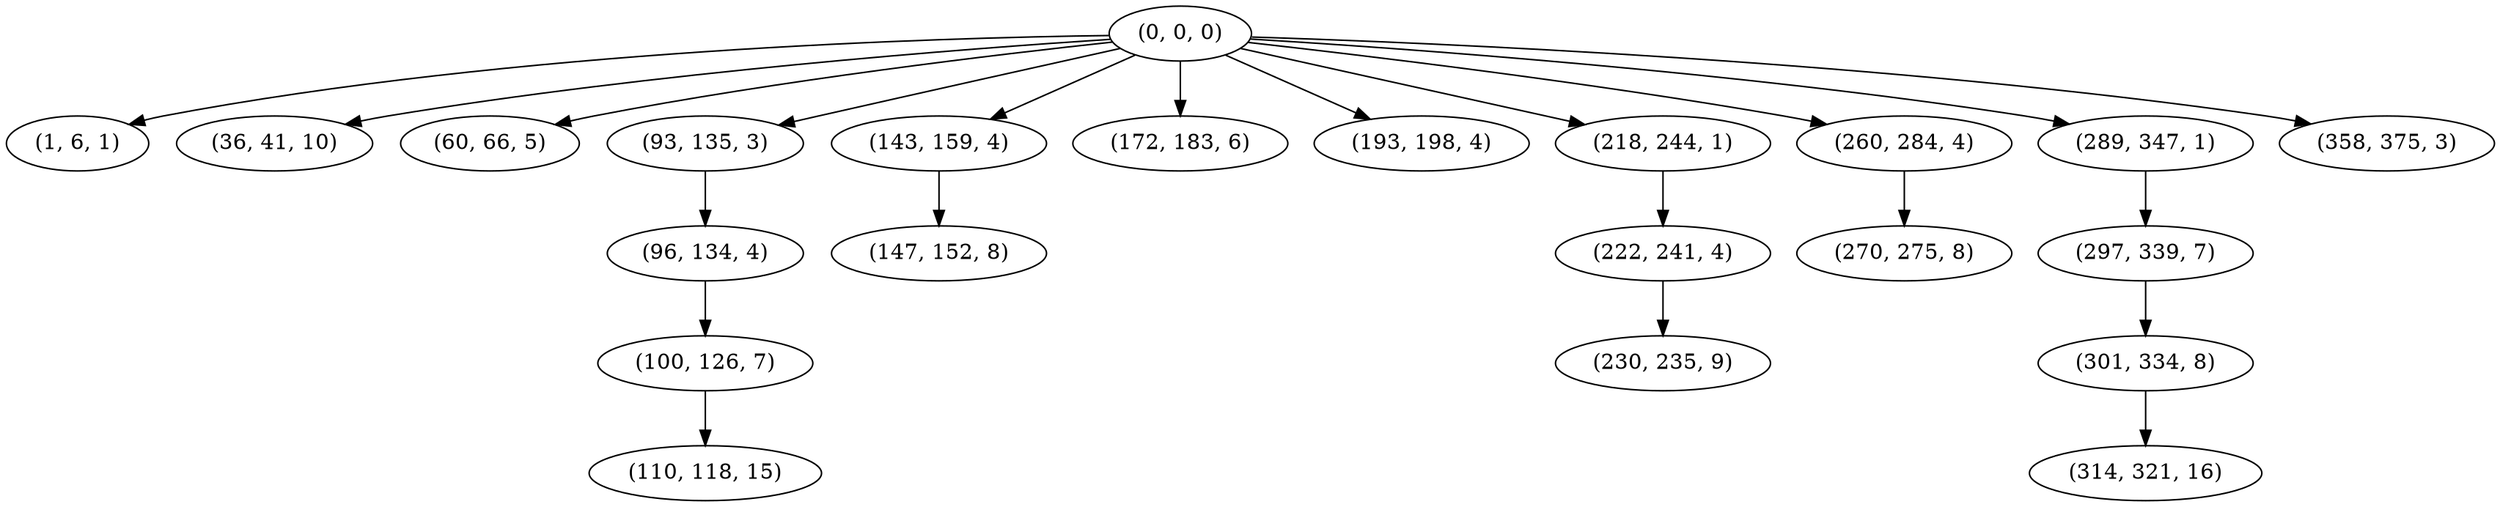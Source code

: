 digraph tree {
    "(0, 0, 0)";
    "(1, 6, 1)";
    "(36, 41, 10)";
    "(60, 66, 5)";
    "(93, 135, 3)";
    "(96, 134, 4)";
    "(100, 126, 7)";
    "(110, 118, 15)";
    "(143, 159, 4)";
    "(147, 152, 8)";
    "(172, 183, 6)";
    "(193, 198, 4)";
    "(218, 244, 1)";
    "(222, 241, 4)";
    "(230, 235, 9)";
    "(260, 284, 4)";
    "(270, 275, 8)";
    "(289, 347, 1)";
    "(297, 339, 7)";
    "(301, 334, 8)";
    "(314, 321, 16)";
    "(358, 375, 3)";
    "(0, 0, 0)" -> "(1, 6, 1)";
    "(0, 0, 0)" -> "(36, 41, 10)";
    "(0, 0, 0)" -> "(60, 66, 5)";
    "(0, 0, 0)" -> "(93, 135, 3)";
    "(0, 0, 0)" -> "(143, 159, 4)";
    "(0, 0, 0)" -> "(172, 183, 6)";
    "(0, 0, 0)" -> "(193, 198, 4)";
    "(0, 0, 0)" -> "(218, 244, 1)";
    "(0, 0, 0)" -> "(260, 284, 4)";
    "(0, 0, 0)" -> "(289, 347, 1)";
    "(0, 0, 0)" -> "(358, 375, 3)";
    "(93, 135, 3)" -> "(96, 134, 4)";
    "(96, 134, 4)" -> "(100, 126, 7)";
    "(100, 126, 7)" -> "(110, 118, 15)";
    "(143, 159, 4)" -> "(147, 152, 8)";
    "(218, 244, 1)" -> "(222, 241, 4)";
    "(222, 241, 4)" -> "(230, 235, 9)";
    "(260, 284, 4)" -> "(270, 275, 8)";
    "(289, 347, 1)" -> "(297, 339, 7)";
    "(297, 339, 7)" -> "(301, 334, 8)";
    "(301, 334, 8)" -> "(314, 321, 16)";
}
